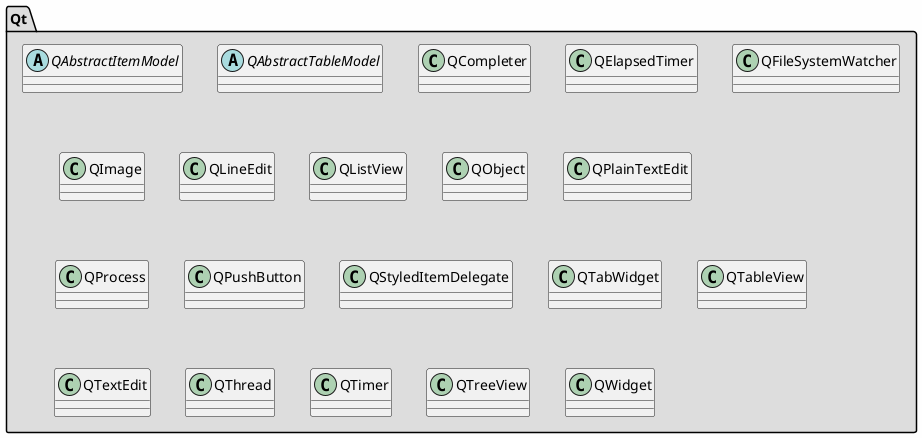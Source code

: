 
@startuml

skinparam backgroundColor #FEFEFE
skinparam wrapWidth 600
package "Qt" #DDDDDD
{

abstract class "QAbstractItemModel"
{
}

abstract class "QAbstractTableModel"
{
}

class "QCompleter"
{
}

class "QElapsedTimer"
{
}

class "QFileSystemWatcher"
{
}

class "QImage"
{
}

class "QLineEdit"
{
}

class "QListView"
{
}

class "QObject"
{
}

class "QPlainTextEdit"
{
}

class "QProcess"
{
}

class "QPushButton"
{
}

class "QStyledItemDelegate"
{
}

class "QTabWidget"
{
}

class "QTableView"
{
}

class "QTextEdit"
{
}

class "QThread"
{
}

class "QTimer"
{
}

class "QTreeView"
{
}

class "QWidget"
{
}

}

@enduml